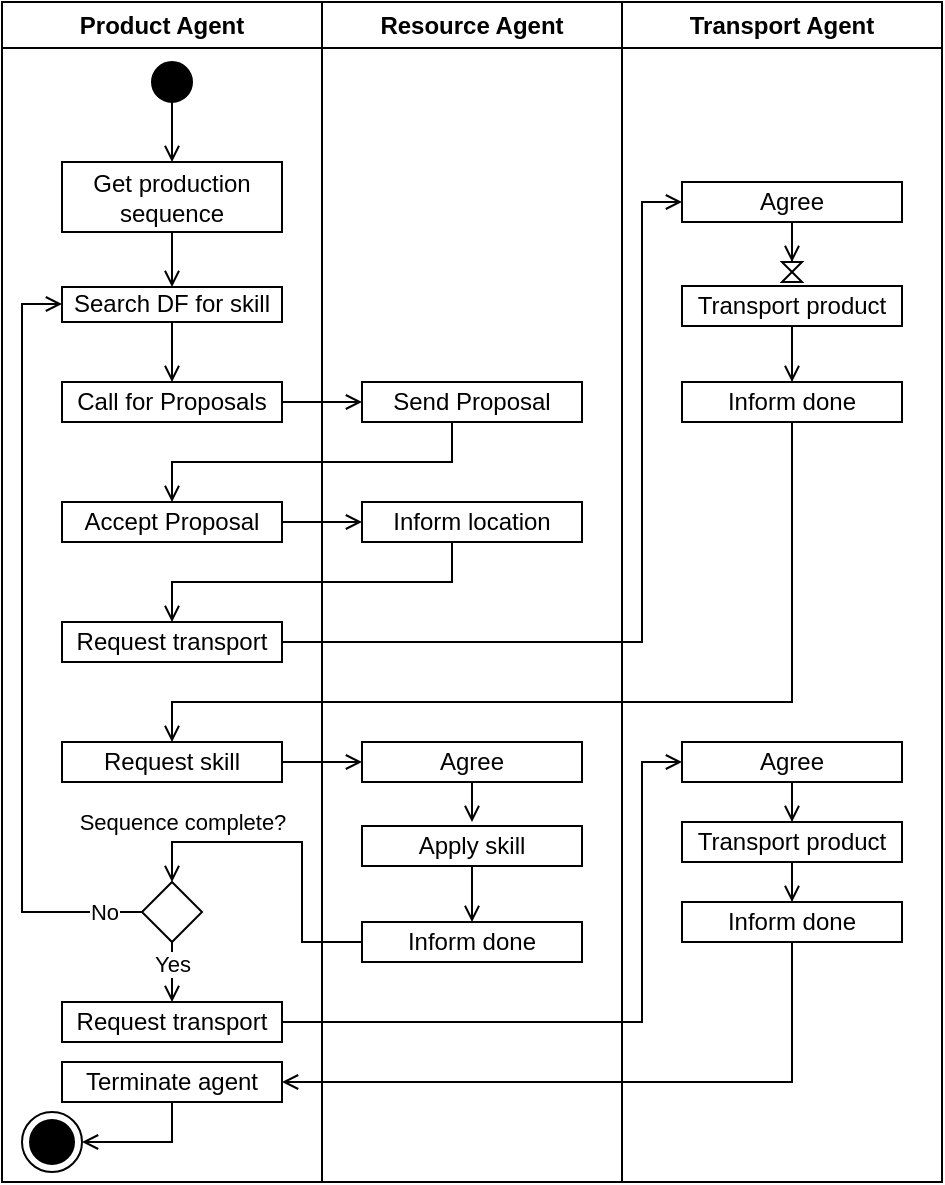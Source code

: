 <mxfile version="24.7.5">
  <diagram id="prtHgNgQTEPvFCAcTncT" name="Page-1">
    <mxGraphModel dx="439" dy="475" grid="1" gridSize="10" guides="1" tooltips="1" connect="1" arrows="1" fold="1" page="1" pageScale="1" pageWidth="827" pageHeight="1169" math="0" shadow="0">
      <root>
        <mxCell id="0" />
        <mxCell id="1" parent="0" />
        <mxCell id="vYH7ZwULPTuhCW6PJ7p--4" style="edgeStyle=orthogonalEdgeStyle;rounded=0;orthogonalLoop=1;jettySize=auto;html=1;endArrow=open;endFill=0;" parent="1" source="vYH7ZwULPTuhCW6PJ7p--2" target="vYH7ZwULPTuhCW6PJ7p--3" edge="1">
          <mxGeometry relative="1" as="geometry">
            <mxPoint x="40" y="100" as="targetPoint" />
            <Array as="points">
              <mxPoint x="85" y="60" />
              <mxPoint x="85" y="60" />
            </Array>
          </mxGeometry>
        </mxCell>
        <mxCell id="vYH7ZwULPTuhCW6PJ7p--2" value="" style="ellipse;html=1;fillColor=#000000;" parent="1" vertex="1">
          <mxGeometry x="75" y="30" width="20" height="20" as="geometry" />
        </mxCell>
        <mxCell id="vYH7ZwULPTuhCW6PJ7p--9" style="edgeStyle=orthogonalEdgeStyle;rounded=0;orthogonalLoop=1;jettySize=auto;html=1;endArrow=open;endFill=0;" parent="1" source="vYH7ZwULPTuhCW6PJ7p--5" target="vYH7ZwULPTuhCW6PJ7p--8" edge="1">
          <mxGeometry relative="1" as="geometry">
            <Array as="points">
              <mxPoint x="85" y="170" />
              <mxPoint x="85" y="170" />
            </Array>
          </mxGeometry>
        </mxCell>
        <mxCell id="vYH7ZwULPTuhCW6PJ7p--5" value="Search DF for skill" style="html=1;whiteSpace=wrap;" parent="1" vertex="1">
          <mxGeometry x="30" y="142.5" width="110" height="17.5" as="geometry" />
        </mxCell>
        <mxCell id="vYH7ZwULPTuhCW6PJ7p--7" style="edgeStyle=orthogonalEdgeStyle;rounded=0;orthogonalLoop=1;jettySize=auto;html=1;endArrow=open;endFill=0;" parent="1" source="vYH7ZwULPTuhCW6PJ7p--3" target="vYH7ZwULPTuhCW6PJ7p--5" edge="1">
          <mxGeometry relative="1" as="geometry">
            <Array as="points">
              <mxPoint x="85" y="130" />
              <mxPoint x="85" y="130" />
            </Array>
          </mxGeometry>
        </mxCell>
        <mxCell id="vYH7ZwULPTuhCW6PJ7p--3" value="Get production&lt;div&gt;sequence&lt;/div&gt;" style="html=1;whiteSpace=wrap;" parent="1" vertex="1">
          <mxGeometry x="30" y="80" width="110" height="35" as="geometry" />
        </mxCell>
        <mxCell id="vYH7ZwULPTuhCW6PJ7p--11" style="edgeStyle=orthogonalEdgeStyle;rounded=0;orthogonalLoop=1;jettySize=auto;html=1;endArrow=open;endFill=0;" parent="1" source="vYH7ZwULPTuhCW6PJ7p--8" target="vYH7ZwULPTuhCW6PJ7p--10" edge="1">
          <mxGeometry relative="1" as="geometry">
            <mxPoint x="85" y="200" as="sourcePoint" />
            <mxPoint x="170" y="220" as="targetPoint" />
            <Array as="points">
              <mxPoint x="160" y="200" />
              <mxPoint x="160" y="200" />
            </Array>
          </mxGeometry>
        </mxCell>
        <mxCell id="vYH7ZwULPTuhCW6PJ7p--8" value="Call for Proposals" style="html=1;whiteSpace=wrap;" parent="1" vertex="1">
          <mxGeometry x="30" y="190" width="110" height="20" as="geometry" />
        </mxCell>
        <mxCell id="vYH7ZwULPTuhCW6PJ7p--13" style="edgeStyle=orthogonalEdgeStyle;rounded=0;orthogonalLoop=1;jettySize=auto;html=1;endArrow=open;endFill=0;" parent="1" source="vYH7ZwULPTuhCW6PJ7p--10" target="vYH7ZwULPTuhCW6PJ7p--12" edge="1">
          <mxGeometry relative="1" as="geometry">
            <Array as="points">
              <mxPoint x="225" y="230" />
              <mxPoint x="85" y="230" />
            </Array>
          </mxGeometry>
        </mxCell>
        <mxCell id="vYH7ZwULPTuhCW6PJ7p--10" value="Send Proposal" style="html=1;whiteSpace=wrap;" parent="1" vertex="1">
          <mxGeometry x="180" y="190" width="110" height="20" as="geometry" />
        </mxCell>
        <mxCell id="vYH7ZwULPTuhCW6PJ7p--15" style="edgeStyle=orthogonalEdgeStyle;rounded=0;orthogonalLoop=1;jettySize=auto;html=1;endArrow=open;endFill=0;" parent="1" source="vYH7ZwULPTuhCW6PJ7p--12" target="vYH7ZwULPTuhCW6PJ7p--14" edge="1">
          <mxGeometry relative="1" as="geometry">
            <Array as="points">
              <mxPoint x="160" y="260" />
              <mxPoint x="160" y="260" />
            </Array>
          </mxGeometry>
        </mxCell>
        <mxCell id="vYH7ZwULPTuhCW6PJ7p--12" value="Accept Proposal" style="html=1;whiteSpace=wrap;" parent="1" vertex="1">
          <mxGeometry x="30" y="250" width="110" height="20" as="geometry" />
        </mxCell>
        <mxCell id="vYH7ZwULPTuhCW6PJ7p--17" style="edgeStyle=orthogonalEdgeStyle;rounded=0;orthogonalLoop=1;jettySize=auto;html=1;endArrow=open;endFill=0;" parent="1" source="vYH7ZwULPTuhCW6PJ7p--14" target="vYH7ZwULPTuhCW6PJ7p--16" edge="1">
          <mxGeometry relative="1" as="geometry">
            <Array as="points">
              <mxPoint x="225" y="290" />
              <mxPoint x="85" y="290" />
            </Array>
          </mxGeometry>
        </mxCell>
        <mxCell id="vYH7ZwULPTuhCW6PJ7p--14" value="Inform location" style="html=1;whiteSpace=wrap;" parent="1" vertex="1">
          <mxGeometry x="180" y="250" width="110" height="20" as="geometry" />
        </mxCell>
        <mxCell id="vYH7ZwULPTuhCW6PJ7p--19" style="edgeStyle=orthogonalEdgeStyle;rounded=0;orthogonalLoop=1;jettySize=auto;html=1;endArrow=open;endFill=0;" parent="1" source="vYH7ZwULPTuhCW6PJ7p--16" target="vYH7ZwULPTuhCW6PJ7p--18" edge="1">
          <mxGeometry relative="1" as="geometry">
            <Array as="points">
              <mxPoint x="320" y="320" />
              <mxPoint x="320" y="100" />
            </Array>
          </mxGeometry>
        </mxCell>
        <mxCell id="vYH7ZwULPTuhCW6PJ7p--16" value="Request transport" style="html=1;whiteSpace=wrap;" parent="1" vertex="1">
          <mxGeometry x="30" y="310" width="110" height="20" as="geometry" />
        </mxCell>
        <mxCell id="vYH7ZwULPTuhCW6PJ7p--27" style="edgeStyle=orthogonalEdgeStyle;rounded=0;orthogonalLoop=1;jettySize=auto;html=1;endArrow=open;endFill=0;" parent="1" source="vYH7ZwULPTuhCW6PJ7p--24" target="vYH7ZwULPTuhCW6PJ7p--26" edge="1">
          <mxGeometry relative="1" as="geometry">
            <Array as="points">
              <mxPoint x="395" y="350" />
              <mxPoint x="85" y="350" />
            </Array>
          </mxGeometry>
        </mxCell>
        <mxCell id="vYH7ZwULPTuhCW6PJ7p--34" style="edgeStyle=orthogonalEdgeStyle;rounded=0;orthogonalLoop=1;jettySize=auto;html=1;exitX=1;exitY=0.5;exitDx=0;exitDy=0;endArrow=open;endFill=0;" parent="1" source="vYH7ZwULPTuhCW6PJ7p--26" target="vYH7ZwULPTuhCW6PJ7p--28" edge="1">
          <mxGeometry relative="1" as="geometry">
            <Array as="points">
              <mxPoint x="150" y="380" />
              <mxPoint x="150" y="380" />
            </Array>
          </mxGeometry>
        </mxCell>
        <mxCell id="vYH7ZwULPTuhCW6PJ7p--28" value="Agree" style="html=1;whiteSpace=wrap;" parent="1" vertex="1">
          <mxGeometry x="180" y="370" width="110" height="20" as="geometry" />
        </mxCell>
        <mxCell id="vYH7ZwULPTuhCW6PJ7p--31" value="" style="edgeStyle=orthogonalEdgeStyle;rounded=0;orthogonalLoop=1;jettySize=auto;html=1;endArrow=open;endFill=0;" parent="1" source="vYH7ZwULPTuhCW6PJ7p--28" edge="1">
          <mxGeometry relative="1" as="geometry">
            <mxPoint x="235" y="390" as="sourcePoint" />
            <mxPoint x="235" y="410" as="targetPoint" />
            <Array as="points" />
          </mxGeometry>
        </mxCell>
        <mxCell id="vYH7ZwULPTuhCW6PJ7p--36" style="edgeStyle=orthogonalEdgeStyle;rounded=0;orthogonalLoop=1;jettySize=auto;html=1;exitX=0;exitY=0.5;exitDx=0;exitDy=0;endArrow=open;endFill=0;" parent="1" source="vYH7ZwULPTuhCW6PJ7p--33" target="vYH7ZwULPTuhCW6PJ7p--40" edge="1">
          <mxGeometry relative="1" as="geometry">
            <mxPoint x="120" y="490" as="targetPoint" />
            <Array as="points">
              <mxPoint x="150" y="470" />
              <mxPoint x="150" y="420" />
              <mxPoint x="85" y="420" />
            </Array>
          </mxGeometry>
        </mxCell>
        <mxCell id="vYH7ZwULPTuhCW6PJ7p--41" value="Sequence complete?" style="edgeLabel;html=1;align=center;verticalAlign=middle;resizable=0;points=[];" parent="vYH7ZwULPTuhCW6PJ7p--36" vertex="1" connectable="0">
          <mxGeometry x="0.565" y="-2" relative="1" as="geometry">
            <mxPoint x="-11" y="-8" as="offset" />
          </mxGeometry>
        </mxCell>
        <mxCell id="vYH7ZwULPTuhCW6PJ7p--37" value="Product Agent" style="swimlane;whiteSpace=wrap;html=1;" parent="1" vertex="1">
          <mxGeometry width="160" height="590" as="geometry" />
        </mxCell>
        <mxCell id="vYH7ZwULPTuhCW6PJ7p--53" style="edgeStyle=orthogonalEdgeStyle;rounded=0;orthogonalLoop=1;jettySize=auto;html=1;exitX=0.5;exitY=1;exitDx=0;exitDy=0;endArrow=open;endFill=0;" parent="vYH7ZwULPTuhCW6PJ7p--37" source="vYH7ZwULPTuhCW6PJ7p--40" target="vYH7ZwULPTuhCW6PJ7p--52" edge="1">
          <mxGeometry relative="1" as="geometry" />
        </mxCell>
        <mxCell id="vYH7ZwULPTuhCW6PJ7p--54" value="Yes" style="edgeLabel;html=1;align=center;verticalAlign=middle;resizable=0;points=[];" parent="vYH7ZwULPTuhCW6PJ7p--53" vertex="1" connectable="0">
          <mxGeometry x="0.37" relative="1" as="geometry">
            <mxPoint y="-4" as="offset" />
          </mxGeometry>
        </mxCell>
        <mxCell id="vYH7ZwULPTuhCW6PJ7p--40" value="" style="rhombus;" parent="vYH7ZwULPTuhCW6PJ7p--37" vertex="1">
          <mxGeometry x="70" y="440" width="30" height="30" as="geometry" />
        </mxCell>
        <mxCell id="vYH7ZwULPTuhCW6PJ7p--52" value="Request transport" style="html=1;whiteSpace=wrap;" parent="vYH7ZwULPTuhCW6PJ7p--37" vertex="1">
          <mxGeometry x="30" y="500" width="110" height="20" as="geometry" />
        </mxCell>
        <mxCell id="vYH7ZwULPTuhCW6PJ7p--26" value="Request skill" style="html=1;whiteSpace=wrap;" parent="vYH7ZwULPTuhCW6PJ7p--37" vertex="1">
          <mxGeometry x="30" y="370" width="110" height="20" as="geometry" />
        </mxCell>
        <mxCell id="NzA9_hO7iNe8F9exc238-3" style="edgeStyle=orthogonalEdgeStyle;rounded=0;orthogonalLoop=1;jettySize=auto;html=1;entryX=1;entryY=0.5;entryDx=0;entryDy=0;endArrow=open;endFill=0;" edge="1" parent="vYH7ZwULPTuhCW6PJ7p--37" source="NzA9_hO7iNe8F9exc238-1" target="vYH7ZwULPTuhCW6PJ7p--56">
          <mxGeometry relative="1" as="geometry" />
        </mxCell>
        <mxCell id="NzA9_hO7iNe8F9exc238-1" value="Terminate agent" style="whiteSpace=wrap;html=1;" vertex="1" parent="vYH7ZwULPTuhCW6PJ7p--37">
          <mxGeometry x="30" y="530" width="110" height="20" as="geometry" />
        </mxCell>
        <mxCell id="vYH7ZwULPTuhCW6PJ7p--56" value="" style="ellipse;html=1;shape=endState;fillColor=#000000;" parent="vYH7ZwULPTuhCW6PJ7p--37" vertex="1">
          <mxGeometry x="10" y="555" width="30" height="30" as="geometry" />
        </mxCell>
        <mxCell id="vYH7ZwULPTuhCW6PJ7p--38" value="Resource Agent" style="swimlane;whiteSpace=wrap;html=1;" parent="1" vertex="1">
          <mxGeometry x="160" width="150" height="590" as="geometry" />
        </mxCell>
        <mxCell id="vYH7ZwULPTuhCW6PJ7p--29" style="edgeStyle=orthogonalEdgeStyle;rounded=0;orthogonalLoop=1;jettySize=auto;html=1;endArrow=open;endFill=0;" parent="vYH7ZwULPTuhCW6PJ7p--38" source="vYH7ZwULPTuhCW6PJ7p--30" target="vYH7ZwULPTuhCW6PJ7p--33" edge="1">
          <mxGeometry relative="1" as="geometry">
            <Array as="points">
              <mxPoint x="75" y="440" />
              <mxPoint x="75" y="440" />
            </Array>
          </mxGeometry>
        </mxCell>
        <mxCell id="vYH7ZwULPTuhCW6PJ7p--30" value="Apply skill" style="html=1;whiteSpace=wrap;" parent="vYH7ZwULPTuhCW6PJ7p--38" vertex="1">
          <mxGeometry x="20" y="412" width="110" height="20" as="geometry" />
        </mxCell>
        <mxCell id="vYH7ZwULPTuhCW6PJ7p--33" value="Inform done" style="html=1;whiteSpace=wrap;" parent="vYH7ZwULPTuhCW6PJ7p--38" vertex="1">
          <mxGeometry x="20" y="460" width="110" height="20" as="geometry" />
        </mxCell>
        <mxCell id="vYH7ZwULPTuhCW6PJ7p--39" value="Transport Agent" style="swimlane;whiteSpace=wrap;html=1;" parent="1" vertex="1">
          <mxGeometry x="310" width="160" height="590" as="geometry" />
        </mxCell>
        <mxCell id="vYH7ZwULPTuhCW6PJ7p--45" value="Agree" style="html=1;whiteSpace=wrap;" parent="vYH7ZwULPTuhCW6PJ7p--39" vertex="1">
          <mxGeometry x="30" y="370" width="110" height="20" as="geometry" />
        </mxCell>
        <mxCell id="vYH7ZwULPTuhCW6PJ7p--46" style="edgeStyle=orthogonalEdgeStyle;rounded=0;orthogonalLoop=1;jettySize=auto;html=1;endArrow=open;endFill=0;" parent="vYH7ZwULPTuhCW6PJ7p--39" source="vYH7ZwULPTuhCW6PJ7p--47" target="vYH7ZwULPTuhCW6PJ7p--50" edge="1">
          <mxGeometry relative="1" as="geometry">
            <Array as="points">
              <mxPoint x="85" y="448" />
              <mxPoint x="85" y="448" />
            </Array>
          </mxGeometry>
        </mxCell>
        <mxCell id="vYH7ZwULPTuhCW6PJ7p--47" value="Transport product" style="html=1;whiteSpace=wrap;" parent="vYH7ZwULPTuhCW6PJ7p--39" vertex="1">
          <mxGeometry x="30" y="410" width="110" height="20" as="geometry" />
        </mxCell>
        <mxCell id="vYH7ZwULPTuhCW6PJ7p--48" value="" style="edgeStyle=orthogonalEdgeStyle;rounded=0;orthogonalLoop=1;jettySize=auto;html=1;endArrow=open;endFill=0;" parent="vYH7ZwULPTuhCW6PJ7p--39" source="vYH7ZwULPTuhCW6PJ7p--45" target="vYH7ZwULPTuhCW6PJ7p--47" edge="1">
          <mxGeometry relative="1" as="geometry">
            <mxPoint x="85" y="400" as="sourcePoint" />
            <mxPoint x="85" y="420" as="targetPoint" />
            <Array as="points">
              <mxPoint x="85" y="410" />
              <mxPoint x="85" y="410" />
            </Array>
          </mxGeometry>
        </mxCell>
        <mxCell id="vYH7ZwULPTuhCW6PJ7p--50" value="Inform done" style="html=1;whiteSpace=wrap;" parent="vYH7ZwULPTuhCW6PJ7p--39" vertex="1">
          <mxGeometry x="30" y="450" width="110" height="20" as="geometry" />
        </mxCell>
        <mxCell id="vYH7ZwULPTuhCW6PJ7p--18" value="Agree" style="html=1;whiteSpace=wrap;" parent="vYH7ZwULPTuhCW6PJ7p--39" vertex="1">
          <mxGeometry x="30" y="90" width="110" height="20" as="geometry" />
        </mxCell>
        <mxCell id="vYH7ZwULPTuhCW6PJ7p--25" style="edgeStyle=orthogonalEdgeStyle;rounded=0;orthogonalLoop=1;jettySize=auto;html=1;endArrow=open;endFill=0;" parent="vYH7ZwULPTuhCW6PJ7p--39" source="vYH7ZwULPTuhCW6PJ7p--20" target="vYH7ZwULPTuhCW6PJ7p--24" edge="1">
          <mxGeometry relative="1" as="geometry">
            <Array as="points">
              <mxPoint x="85" y="170" />
              <mxPoint x="85" y="170" />
            </Array>
          </mxGeometry>
        </mxCell>
        <mxCell id="vYH7ZwULPTuhCW6PJ7p--20" value="Transport product" style="html=1;whiteSpace=wrap;" parent="vYH7ZwULPTuhCW6PJ7p--39" vertex="1">
          <mxGeometry x="30" y="142" width="110" height="20" as="geometry" />
        </mxCell>
        <mxCell id="vYH7ZwULPTuhCW6PJ7p--23" value="" style="edgeStyle=orthogonalEdgeStyle;rounded=0;orthogonalLoop=1;jettySize=auto;html=1;endArrow=open;endFill=0;" parent="vYH7ZwULPTuhCW6PJ7p--39" source="vYH7ZwULPTuhCW6PJ7p--18" target="vYH7ZwULPTuhCW6PJ7p--22" edge="1">
          <mxGeometry relative="1" as="geometry">
            <mxPoint x="85" y="110" as="sourcePoint" />
            <mxPoint x="85" y="160" as="targetPoint" />
            <Array as="points" />
          </mxGeometry>
        </mxCell>
        <mxCell id="vYH7ZwULPTuhCW6PJ7p--22" value="" style="shape=collate;html=1;" parent="vYH7ZwULPTuhCW6PJ7p--39" vertex="1">
          <mxGeometry x="80" y="130" width="10" height="10" as="geometry" />
        </mxCell>
        <mxCell id="vYH7ZwULPTuhCW6PJ7p--24" value="Inform done" style="html=1;whiteSpace=wrap;" parent="vYH7ZwULPTuhCW6PJ7p--39" vertex="1">
          <mxGeometry x="30" y="190" width="110" height="20" as="geometry" />
        </mxCell>
        <mxCell id="vYH7ZwULPTuhCW6PJ7p--42" style="edgeStyle=orthogonalEdgeStyle;rounded=0;orthogonalLoop=1;jettySize=auto;html=1;exitX=0;exitY=0.5;exitDx=0;exitDy=0;endArrow=open;endFill=0;" parent="1" source="vYH7ZwULPTuhCW6PJ7p--40" target="vYH7ZwULPTuhCW6PJ7p--5" edge="1">
          <mxGeometry relative="1" as="geometry">
            <Array as="points">
              <mxPoint x="10" y="455" />
              <mxPoint x="10" y="151" />
            </Array>
          </mxGeometry>
        </mxCell>
        <mxCell id="vYH7ZwULPTuhCW6PJ7p--43" value="No" style="edgeLabel;html=1;align=center;verticalAlign=middle;resizable=0;points=[];" parent="vYH7ZwULPTuhCW6PJ7p--42" vertex="1" connectable="0">
          <mxGeometry x="-0.929" y="-2" relative="1" as="geometry">
            <mxPoint x="-6" y="2" as="offset" />
          </mxGeometry>
        </mxCell>
        <mxCell id="vYH7ZwULPTuhCW6PJ7p--55" style="edgeStyle=orthogonalEdgeStyle;rounded=0;orthogonalLoop=1;jettySize=auto;html=1;exitX=1;exitY=0.5;exitDx=0;exitDy=0;endArrow=open;endFill=0;" parent="1" source="vYH7ZwULPTuhCW6PJ7p--52" target="vYH7ZwULPTuhCW6PJ7p--45" edge="1">
          <mxGeometry relative="1" as="geometry">
            <Array as="points">
              <mxPoint x="320" y="510" />
              <mxPoint x="320" y="380" />
            </Array>
          </mxGeometry>
        </mxCell>
        <mxCell id="vYH7ZwULPTuhCW6PJ7p--57" style="edgeStyle=orthogonalEdgeStyle;rounded=0;orthogonalLoop=1;jettySize=auto;html=1;exitX=0.5;exitY=1;exitDx=0;exitDy=0;endArrow=open;endFill=0;" parent="1" source="vYH7ZwULPTuhCW6PJ7p--50" target="NzA9_hO7iNe8F9exc238-1" edge="1">
          <mxGeometry relative="1" as="geometry">
            <Array as="points">
              <mxPoint x="395" y="540" />
            </Array>
          </mxGeometry>
        </mxCell>
      </root>
    </mxGraphModel>
  </diagram>
</mxfile>
